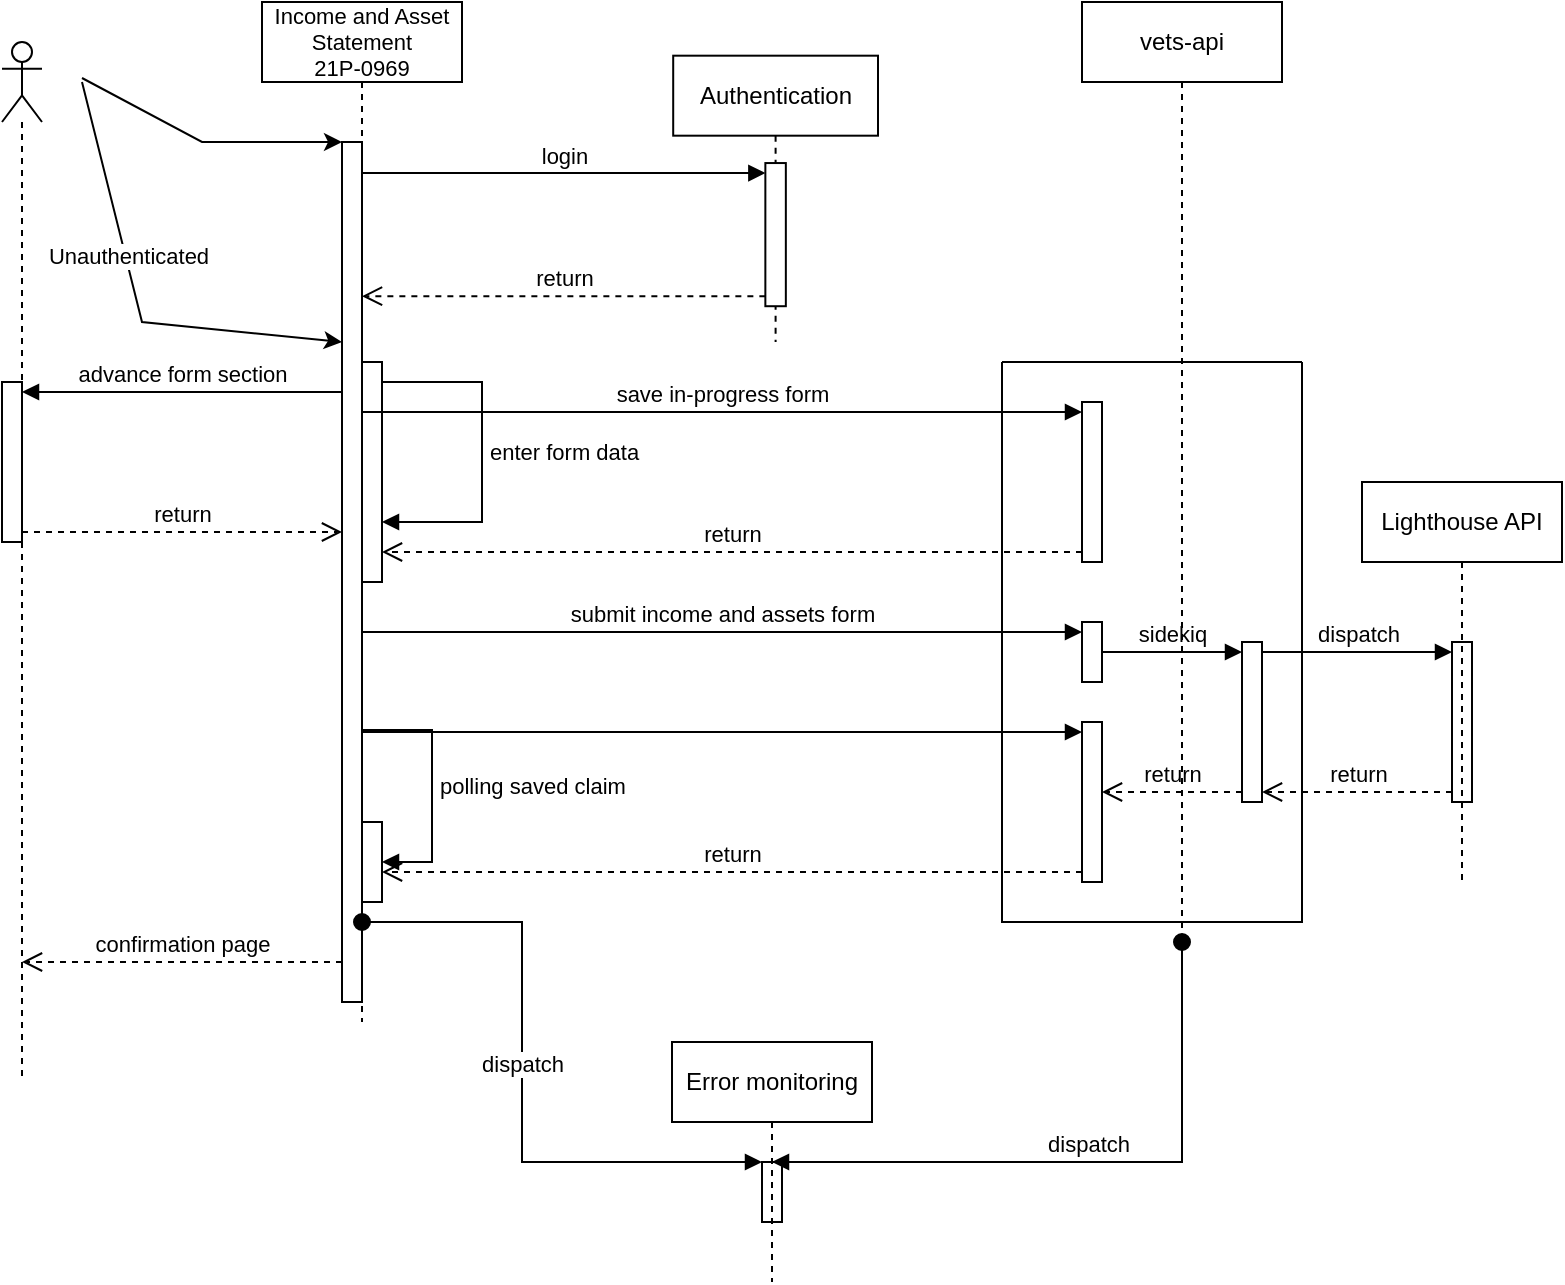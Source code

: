 <mxfile version="28.0.9">
  <diagram name="Page-1" id="2YBvvXClWsGukQMizWep">
    <mxGraphModel dx="876" dy="1139" grid="1" gridSize="10" guides="1" tooltips="1" connect="1" arrows="1" fold="1" page="1" pageScale="1" pageWidth="850" pageHeight="1100" math="0" shadow="0">
      <root>
        <mxCell id="0" />
        <mxCell id="1" parent="0" />
        <mxCell id="UcI39DAGngPg29msqAqg-8" value="" style="group" parent="1" vertex="1" connectable="0">
          <mxGeometry x="360" y="20" width="128" height="170" as="geometry" />
        </mxCell>
        <mxCell id="UcI39DAGngPg29msqAqg-7" value="Authentication" style="shape=umlLifeline;perimeter=lifelinePerimeter;whiteSpace=wrap;html=1;container=1;dropTarget=0;collapsible=0;recursiveResize=0;outlineConnect=0;portConstraint=eastwest;newEdgeStyle={&quot;curved&quot;:0,&quot;rounded&quot;:0};" parent="UcI39DAGngPg29msqAqg-8" vertex="1">
          <mxGeometry x="25.6" y="26.842" width="102.4" height="143.158" as="geometry" />
        </mxCell>
        <mxCell id="UcI39DAGngPg29msqAqg-2" value="" style="html=1;points=[[0,0,0,0,5],[0,1,0,0,-5],[1,0,0,0,5],[1,1,0,0,-5]];perimeter=orthogonalPerimeter;outlineConnect=0;targetShapes=umlLifeline;portConstraint=eastwest;newEdgeStyle={&quot;curved&quot;:0,&quot;rounded&quot;:0};" parent="UcI39DAGngPg29msqAqg-8" vertex="1">
          <mxGeometry x="71.68" y="80.526" width="10.24" height="71.579" as="geometry" />
        </mxCell>
        <mxCell id="UcI39DAGngPg29msqAqg-11" value="" style="group" parent="1" vertex="1" connectable="0">
          <mxGeometry x="150" y="90" width="80" height="430" as="geometry" />
        </mxCell>
        <mxCell id="UcI39DAGngPg29msqAqg-9" value="" style="html=1;points=[[0,0,0,0,5],[0,1,0,0,-5],[1,0,0,0,5],[1,1,0,0,-5]];perimeter=orthogonalPerimeter;outlineConnect=0;targetShapes=umlLifeline;portConstraint=eastwest;newEdgeStyle={&quot;curved&quot;:0,&quot;rounded&quot;:0};" parent="UcI39DAGngPg29msqAqg-11" vertex="1">
          <mxGeometry x="70" width="10" height="430.0" as="geometry" />
        </mxCell>
        <mxCell id="UcI39DAGngPg29msqAqg-3" value="login" style="html=1;verticalAlign=bottom;endArrow=block;curved=0;rounded=0;entryX=0;entryY=0;entryDx=0;entryDy=5;" parent="1" source="UcI39DAGngPg29msqAqg-9" target="UcI39DAGngPg29msqAqg-2" edge="1">
          <mxGeometry relative="1" as="geometry">
            <mxPoint x="360" y="115" as="sourcePoint" />
          </mxGeometry>
        </mxCell>
        <mxCell id="UcI39DAGngPg29msqAqg-4" value="return" style="html=1;verticalAlign=bottom;endArrow=open;dashed=1;endSize=8;curved=0;rounded=0;exitX=0;exitY=1;exitDx=0;exitDy=-5;" parent="1" source="UcI39DAGngPg29msqAqg-2" target="UcI39DAGngPg29msqAqg-9" edge="1">
          <mxGeometry relative="1" as="geometry">
            <mxPoint x="360" y="185" as="targetPoint" />
          </mxGeometry>
        </mxCell>
        <mxCell id="UcI39DAGngPg29msqAqg-12" value="Income and Asset Statement&lt;div&gt;21P-0969&lt;/div&gt;" style="shape=umlLifeline;perimeter=lifelinePerimeter;whiteSpace=wrap;html=1;container=1;dropTarget=0;collapsible=0;recursiveResize=0;outlineConnect=0;portConstraint=eastwest;newEdgeStyle={&quot;curved&quot;:0,&quot;rounded&quot;:0};fontSize=11;" parent="1" vertex="1">
          <mxGeometry x="180" y="20" width="100" height="510" as="geometry" />
        </mxCell>
        <mxCell id="UcI39DAGngPg29msqAqg-15" value="" style="html=1;points=[[0,0,0,0,5],[0,1,0,0,-5],[1,0,0,0,5],[1,1,0,0,-5]];perimeter=orthogonalPerimeter;outlineConnect=0;targetShapes=umlLifeline;portConstraint=eastwest;newEdgeStyle={&quot;curved&quot;:0,&quot;rounded&quot;:0};" parent="UcI39DAGngPg29msqAqg-12" vertex="1">
          <mxGeometry x="50" y="180" width="10" height="110" as="geometry" />
        </mxCell>
        <mxCell id="UcI39DAGngPg29msqAqg-16" value="enter form data" style="html=1;align=left;spacingLeft=2;endArrow=block;rounded=0;edgeStyle=orthogonalEdgeStyle;curved=0;rounded=0;" parent="UcI39DAGngPg29msqAqg-12" target="UcI39DAGngPg29msqAqg-15" edge="1">
          <mxGeometry relative="1" as="geometry">
            <mxPoint x="60" y="190" as="sourcePoint" />
            <Array as="points">
              <mxPoint x="110" y="190" />
              <mxPoint x="110" y="260" />
            </Array>
          </mxGeometry>
        </mxCell>
        <mxCell id="UcI39DAGngPg29msqAqg-13" value="" style="endArrow=classic;html=1;rounded=0;" parent="1" target="UcI39DAGngPg29msqAqg-9" edge="1">
          <mxGeometry width="50" height="50" relative="1" as="geometry">
            <mxPoint x="90" y="58" as="sourcePoint" />
            <mxPoint x="450" y="310" as="targetPoint" />
            <Array as="points">
              <mxPoint x="150" y="90" />
            </Array>
          </mxGeometry>
        </mxCell>
        <mxCell id="UcI39DAGngPg29msqAqg-14" value="" style="endArrow=classic;html=1;rounded=0;" parent="1" edge="1">
          <mxGeometry width="50" height="50" relative="1" as="geometry">
            <mxPoint x="90" y="60" as="sourcePoint" />
            <mxPoint x="220" y="190" as="targetPoint" />
            <Array as="points">
              <mxPoint x="120" y="180" />
            </Array>
          </mxGeometry>
        </mxCell>
        <mxCell id="UcI39DAGngPg29msqAqg-34" value="Unauthenticated" style="edgeLabel;html=1;align=center;verticalAlign=middle;resizable=0;points=[];" parent="UcI39DAGngPg29msqAqg-14" vertex="1" connectable="0">
          <mxGeometry x="-0.202" y="1" relative="1" as="geometry">
            <mxPoint as="offset" />
          </mxGeometry>
        </mxCell>
        <mxCell id="UcI39DAGngPg29msqAqg-17" value="" style="html=1;points=[[0,0,0,0,5],[0,1,0,0,-5],[1,0,0,0,5],[1,1,0,0,-5]];perimeter=orthogonalPerimeter;outlineConnect=0;targetShapes=umlLifeline;portConstraint=eastwest;newEdgeStyle={&quot;curved&quot;:0,&quot;rounded&quot;:0};" parent="1" vertex="1">
          <mxGeometry x="590" y="220" width="10" height="80" as="geometry" />
        </mxCell>
        <mxCell id="UcI39DAGngPg29msqAqg-18" value="save in-progress form" style="html=1;verticalAlign=bottom;endArrow=block;curved=0;rounded=0;entryX=0;entryY=0;entryDx=0;entryDy=5;" parent="1" source="UcI39DAGngPg29msqAqg-12" target="UcI39DAGngPg29msqAqg-17" edge="1">
          <mxGeometry relative="1" as="geometry">
            <mxPoint x="520" y="225" as="sourcePoint" />
          </mxGeometry>
        </mxCell>
        <mxCell id="UcI39DAGngPg29msqAqg-19" value="return" style="html=1;verticalAlign=bottom;endArrow=open;dashed=1;endSize=8;curved=0;rounded=0;exitX=0;exitY=1;exitDx=0;exitDy=-5;" parent="1" source="UcI39DAGngPg29msqAqg-17" target="UcI39DAGngPg29msqAqg-15" edge="1">
          <mxGeometry relative="1" as="geometry">
            <mxPoint x="520" y="295" as="targetPoint" />
          </mxGeometry>
        </mxCell>
        <mxCell id="UcI39DAGngPg29msqAqg-20" value="" style="html=1;points=[[0,0,0,0,5],[0,1,0,0,-5],[1,0,0,0,5],[1,1,0,0,-5]];perimeter=orthogonalPerimeter;outlineConnect=0;targetShapes=umlLifeline;portConstraint=eastwest;newEdgeStyle={&quot;curved&quot;:0,&quot;rounded&quot;:0};" parent="1" vertex="1">
          <mxGeometry x="590" y="330" width="10" height="30" as="geometry" />
        </mxCell>
        <mxCell id="UcI39DAGngPg29msqAqg-21" value="submit income and assets form" style="html=1;verticalAlign=bottom;endArrow=block;curved=0;rounded=0;entryX=0;entryY=0;entryDx=0;entryDy=5;" parent="1" target="UcI39DAGngPg29msqAqg-20" edge="1">
          <mxGeometry relative="1" as="geometry">
            <mxPoint x="230" y="335" as="sourcePoint" />
          </mxGeometry>
        </mxCell>
        <mxCell id="UcI39DAGngPg29msqAqg-25" value="" style="html=1;points=[[0,0,0,0,5],[0,1,0,0,-5],[1,0,0,0,5],[1,1,0,0,-5]];perimeter=orthogonalPerimeter;outlineConnect=0;targetShapes=umlLifeline;portConstraint=eastwest;newEdgeStyle={&quot;curved&quot;:0,&quot;rounded&quot;:0};" parent="1" vertex="1">
          <mxGeometry x="230" y="430" width="10" height="40" as="geometry" />
        </mxCell>
        <mxCell id="UcI39DAGngPg29msqAqg-26" value="polling saved claim" style="html=1;align=left;spacingLeft=2;endArrow=block;rounded=0;edgeStyle=orthogonalEdgeStyle;curved=0;rounded=0;" parent="1" source="UcI39DAGngPg29msqAqg-9" target="UcI39DAGngPg29msqAqg-25" edge="1">
          <mxGeometry relative="1" as="geometry">
            <mxPoint x="235" y="400" as="sourcePoint" />
            <Array as="points">
              <mxPoint x="265" y="384" />
              <mxPoint x="265" y="450" />
            </Array>
          </mxGeometry>
        </mxCell>
        <mxCell id="UcI39DAGngPg29msqAqg-30" value="" style="group" parent="1" vertex="1" connectable="0">
          <mxGeometry x="520" y="380" width="80" height="80" as="geometry" />
        </mxCell>
        <mxCell id="UcI39DAGngPg29msqAqg-27" value="" style="html=1;points=[[0,0,0,0,5],[0,1,0,0,-5],[1,0,0,0,5],[1,1,0,0,-5]];perimeter=orthogonalPerimeter;outlineConnect=0;targetShapes=umlLifeline;portConstraint=eastwest;newEdgeStyle={&quot;curved&quot;:0,&quot;rounded&quot;:0};" parent="UcI39DAGngPg29msqAqg-30" vertex="1">
          <mxGeometry x="70" width="10" height="80" as="geometry" />
        </mxCell>
        <mxCell id="UcI39DAGngPg29msqAqg-28" value="" style="html=1;verticalAlign=bottom;endArrow=block;curved=0;rounded=0;entryX=0;entryY=0;entryDx=0;entryDy=5;" parent="1" source="UcI39DAGngPg29msqAqg-9" target="UcI39DAGngPg29msqAqg-27" edge="1">
          <mxGeometry relative="1" as="geometry">
            <mxPoint x="270" y="385" as="sourcePoint" />
          </mxGeometry>
        </mxCell>
        <mxCell id="UcI39DAGngPg29msqAqg-29" value="return" style="html=1;verticalAlign=bottom;endArrow=open;dashed=1;endSize=8;curved=0;rounded=0;exitX=0;exitY=1;exitDx=0;exitDy=-5;" parent="1" source="UcI39DAGngPg29msqAqg-27" target="UcI39DAGngPg29msqAqg-25" edge="1">
          <mxGeometry relative="1" as="geometry">
            <mxPoint x="520" y="455" as="targetPoint" />
          </mxGeometry>
        </mxCell>
        <mxCell id="UcI39DAGngPg29msqAqg-31" value="" style="html=1;points=[[0,0,0,0,5],[0,1,0,0,-5],[1,0,0,0,5],[1,1,0,0,-5]];perimeter=orthogonalPerimeter;outlineConnect=0;targetShapes=umlLifeline;portConstraint=eastwest;newEdgeStyle={&quot;curved&quot;:0,&quot;rounded&quot;:0};" parent="1" vertex="1">
          <mxGeometry x="670" y="340" width="10" height="80" as="geometry" />
        </mxCell>
        <mxCell id="UcI39DAGngPg29msqAqg-32" value="sidekiq" style="html=1;verticalAlign=bottom;endArrow=block;curved=0;rounded=0;entryX=0;entryY=0;entryDx=0;entryDy=5;" parent="1" target="UcI39DAGngPg29msqAqg-31" edge="1">
          <mxGeometry relative="1" as="geometry">
            <mxPoint x="600" y="345" as="sourcePoint" />
          </mxGeometry>
        </mxCell>
        <mxCell id="UcI39DAGngPg29msqAqg-33" value="return" style="html=1;verticalAlign=bottom;endArrow=open;dashed=1;endSize=8;curved=0;rounded=0;exitX=0;exitY=1;exitDx=0;exitDy=-5;" parent="1" source="UcI39DAGngPg29msqAqg-31" edge="1">
          <mxGeometry relative="1" as="geometry">
            <mxPoint x="600" y="415" as="targetPoint" />
          </mxGeometry>
        </mxCell>
        <mxCell id="UcI39DAGngPg29msqAqg-35" value="vets-api" style="shape=umlLifeline;perimeter=lifelinePerimeter;whiteSpace=wrap;html=1;container=1;dropTarget=0;collapsible=0;recursiveResize=0;outlineConnect=0;portConstraint=eastwest;newEdgeStyle={&quot;curved&quot;:0,&quot;rounded&quot;:0};" parent="1" vertex="1">
          <mxGeometry x="590" y="20" width="100" height="470" as="geometry" />
        </mxCell>
        <mxCell id="UcI39DAGngPg29msqAqg-36" value="" style="shape=umlLifeline;perimeter=lifelinePerimeter;whiteSpace=wrap;html=1;container=1;dropTarget=0;collapsible=0;recursiveResize=0;outlineConnect=0;portConstraint=eastwest;newEdgeStyle={&quot;curved&quot;:0,&quot;rounded&quot;:0};participant=umlActor;" parent="1" vertex="1">
          <mxGeometry x="50" y="40" width="20" height="520" as="geometry" />
        </mxCell>
        <mxCell id="UcI39DAGngPg29msqAqg-47" value="" style="html=1;points=[[0,0,0,0,5],[0,1,0,0,-5],[1,0,0,0,5],[1,1,0,0,-5]];perimeter=orthogonalPerimeter;outlineConnect=0;targetShapes=umlLifeline;portConstraint=eastwest;newEdgeStyle={&quot;curved&quot;:0,&quot;rounded&quot;:0};" parent="UcI39DAGngPg29msqAqg-36" vertex="1">
          <mxGeometry y="170" width="10" height="80" as="geometry" />
        </mxCell>
        <mxCell id="UcI39DAGngPg29msqAqg-49" value="return" style="html=1;verticalAlign=bottom;endArrow=open;dashed=1;endSize=8;curved=0;rounded=0;exitX=1;exitY=1;exitDx=0;exitDy=-5;" parent="UcI39DAGngPg29msqAqg-36" source="UcI39DAGngPg29msqAqg-47" edge="1">
          <mxGeometry relative="1" as="geometry">
            <mxPoint x="170" y="245" as="targetPoint" />
          </mxGeometry>
        </mxCell>
        <mxCell id="UcI39DAGngPg29msqAqg-37" value="confirmation page" style="html=1;verticalAlign=bottom;endArrow=open;dashed=1;endSize=8;curved=0;rounded=0;" parent="1" target="UcI39DAGngPg29msqAqg-36" edge="1">
          <mxGeometry relative="1" as="geometry">
            <mxPoint x="220" y="500" as="sourcePoint" />
            <mxPoint x="140" y="500" as="targetPoint" />
          </mxGeometry>
        </mxCell>
        <mxCell id="UcI39DAGngPg29msqAqg-38" value="" style="html=1;points=[[0,0,0,0,5],[0,1,0,0,-5],[1,0,0,0,5],[1,1,0,0,-5]];perimeter=orthogonalPerimeter;outlineConnect=0;targetShapes=umlLifeline;portConstraint=eastwest;newEdgeStyle={&quot;curved&quot;:0,&quot;rounded&quot;:0};" parent="1" vertex="1">
          <mxGeometry x="775" y="340" width="10" height="80" as="geometry" />
        </mxCell>
        <mxCell id="UcI39DAGngPg29msqAqg-39" value="dispatch" style="html=1;verticalAlign=bottom;endArrow=block;curved=0;rounded=0;entryX=0;entryY=0;entryDx=0;entryDy=5;" parent="1" target="UcI39DAGngPg29msqAqg-38" edge="1">
          <mxGeometry relative="1" as="geometry">
            <mxPoint x="680" y="345" as="sourcePoint" />
          </mxGeometry>
        </mxCell>
        <mxCell id="UcI39DAGngPg29msqAqg-40" value="return" style="html=1;verticalAlign=bottom;endArrow=open;dashed=1;endSize=8;curved=0;rounded=0;" parent="1" source="UcI39DAGngPg29msqAqg-38" edge="1">
          <mxGeometry relative="1" as="geometry">
            <mxPoint x="680" y="415" as="targetPoint" />
          </mxGeometry>
        </mxCell>
        <mxCell id="UcI39DAGngPg29msqAqg-41" value="Lighthouse API" style="shape=umlLifeline;perimeter=lifelinePerimeter;whiteSpace=wrap;html=1;container=1;dropTarget=0;collapsible=0;recursiveResize=0;outlineConnect=0;portConstraint=eastwest;newEdgeStyle={&quot;curved&quot;:0,&quot;rounded&quot;:0};" parent="1" vertex="1">
          <mxGeometry x="730" y="260" width="100" height="200" as="geometry" />
        </mxCell>
        <mxCell id="UcI39DAGngPg29msqAqg-42" value="" style="swimlane;startSize=0;" parent="1" vertex="1">
          <mxGeometry x="550" y="200" width="150" height="280" as="geometry" />
        </mxCell>
        <mxCell id="UcI39DAGngPg29msqAqg-43" value="" style="html=1;points=[[0,0,0,0,5],[0,1,0,0,-5],[1,0,0,0,5],[1,1,0,0,-5]];perimeter=orthogonalPerimeter;outlineConnect=0;targetShapes=umlLifeline;portConstraint=eastwest;newEdgeStyle={&quot;curved&quot;:0,&quot;rounded&quot;:0};" parent="1" vertex="1">
          <mxGeometry x="430" y="600" width="10" height="30" as="geometry" />
        </mxCell>
        <mxCell id="UcI39DAGngPg29msqAqg-44" value="dispatch" style="html=1;verticalAlign=bottom;startArrow=oval;endArrow=block;startSize=8;curved=0;rounded=0;" parent="1" source="UcI39DAGngPg29msqAqg-12" target="UcI39DAGngPg29msqAqg-43" edge="1">
          <mxGeometry relative="1" as="geometry">
            <mxPoint x="360" y="535" as="sourcePoint" />
            <Array as="points">
              <mxPoint x="310" y="480" />
              <mxPoint x="310" y="600" />
            </Array>
          </mxGeometry>
        </mxCell>
        <mxCell id="UcI39DAGngPg29msqAqg-45" value="Error monitoring" style="shape=umlLifeline;perimeter=lifelinePerimeter;whiteSpace=wrap;html=1;container=1;dropTarget=0;collapsible=0;recursiveResize=0;outlineConnect=0;portConstraint=eastwest;newEdgeStyle={&quot;curved&quot;:0,&quot;rounded&quot;:0};" parent="1" vertex="1">
          <mxGeometry x="385" y="540" width="100" height="120" as="geometry" />
        </mxCell>
        <mxCell id="UcI39DAGngPg29msqAqg-46" value="dispatch" style="html=1;verticalAlign=bottom;startArrow=oval;startFill=1;endArrow=block;startSize=8;curved=0;rounded=0;" parent="1" source="UcI39DAGngPg29msqAqg-35" target="UcI39DAGngPg29msqAqg-45" edge="1">
          <mxGeometry width="60" relative="1" as="geometry">
            <mxPoint x="390" y="480" as="sourcePoint" />
            <mxPoint x="530" y="620" as="targetPoint" />
            <Array as="points">
              <mxPoint x="640" y="600" />
            </Array>
          </mxGeometry>
        </mxCell>
        <mxCell id="UcI39DAGngPg29msqAqg-48" value="advance form section" style="html=1;verticalAlign=bottom;endArrow=block;curved=0;rounded=0;entryX=1;entryY=0;entryDx=0;entryDy=5;" parent="1" source="UcI39DAGngPg29msqAqg-9" target="UcI39DAGngPg29msqAqg-47" edge="1">
          <mxGeometry relative="1" as="geometry">
            <mxPoint x="130" y="220" as="sourcePoint" />
          </mxGeometry>
        </mxCell>
      </root>
    </mxGraphModel>
  </diagram>
</mxfile>
